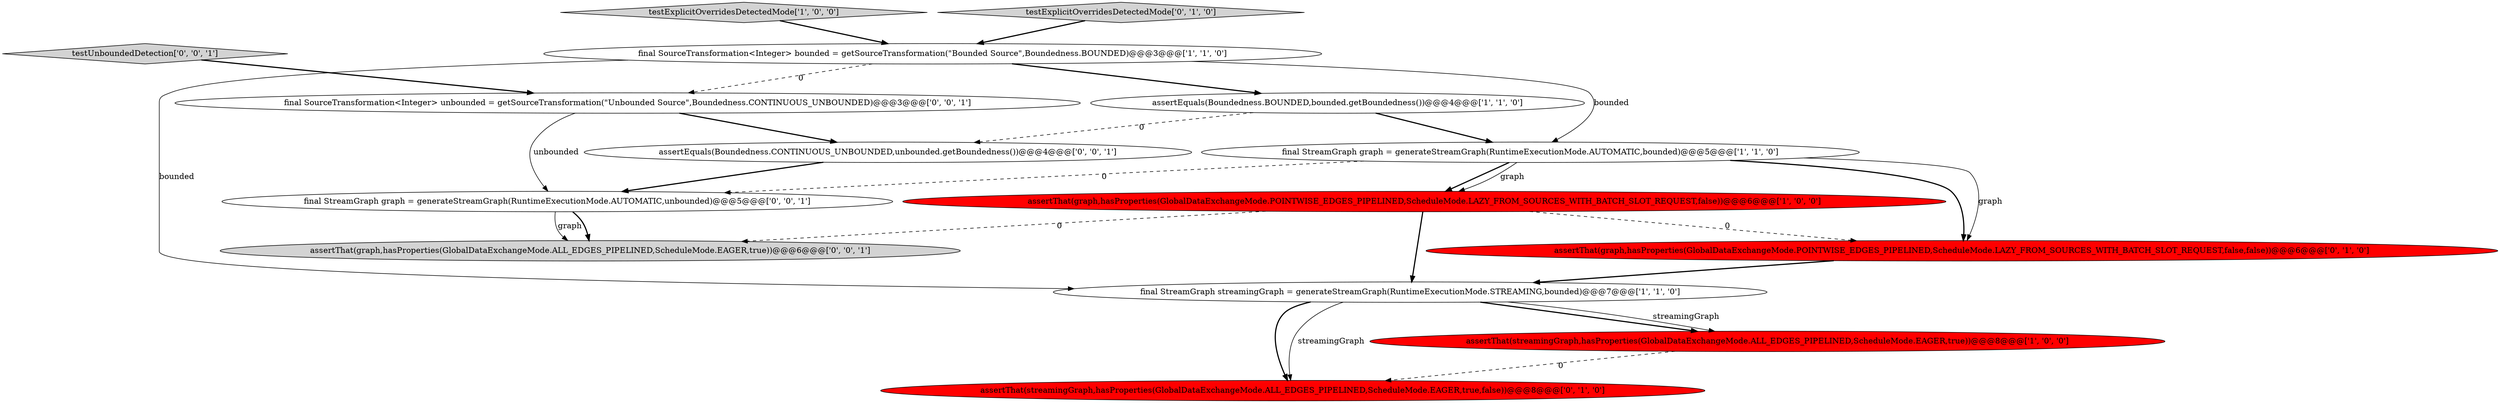 digraph {
13 [style = filled, label = "final SourceTransformation<Integer> unbounded = getSourceTransformation(\"Unbounded Source\",Boundedness.CONTINUOUS_UNBOUNDED)@@@3@@@['0', '0', '1']", fillcolor = white, shape = ellipse image = "AAA0AAABBB3BBB"];
1 [style = filled, label = "testExplicitOverridesDetectedMode['1', '0', '0']", fillcolor = lightgray, shape = diamond image = "AAA0AAABBB1BBB"];
7 [style = filled, label = "testExplicitOverridesDetectedMode['0', '1', '0']", fillcolor = lightgray, shape = diamond image = "AAA0AAABBB2BBB"];
9 [style = filled, label = "assertThat(streamingGraph,hasProperties(GlobalDataExchangeMode.ALL_EDGES_PIPELINED,ScheduleMode.EAGER,true,false))@@@8@@@['0', '1', '0']", fillcolor = red, shape = ellipse image = "AAA1AAABBB2BBB"];
10 [style = filled, label = "assertEquals(Boundedness.CONTINUOUS_UNBOUNDED,unbounded.getBoundedness())@@@4@@@['0', '0', '1']", fillcolor = white, shape = ellipse image = "AAA0AAABBB3BBB"];
11 [style = filled, label = "assertThat(graph,hasProperties(GlobalDataExchangeMode.ALL_EDGES_PIPELINED,ScheduleMode.EAGER,true))@@@6@@@['0', '0', '1']", fillcolor = lightgray, shape = ellipse image = "AAA0AAABBB3BBB"];
6 [style = filled, label = "final StreamGraph graph = generateStreamGraph(RuntimeExecutionMode.AUTOMATIC,bounded)@@@5@@@['1', '1', '0']", fillcolor = white, shape = ellipse image = "AAA0AAABBB1BBB"];
12 [style = filled, label = "testUnboundedDetection['0', '0', '1']", fillcolor = lightgray, shape = diamond image = "AAA0AAABBB3BBB"];
4 [style = filled, label = "final SourceTransformation<Integer> bounded = getSourceTransformation(\"Bounded Source\",Boundedness.BOUNDED)@@@3@@@['1', '1', '0']", fillcolor = white, shape = ellipse image = "AAA0AAABBB1BBB"];
5 [style = filled, label = "assertEquals(Boundedness.BOUNDED,bounded.getBoundedness())@@@4@@@['1', '1', '0']", fillcolor = white, shape = ellipse image = "AAA0AAABBB1BBB"];
8 [style = filled, label = "assertThat(graph,hasProperties(GlobalDataExchangeMode.POINTWISE_EDGES_PIPELINED,ScheduleMode.LAZY_FROM_SOURCES_WITH_BATCH_SLOT_REQUEST,false,false))@@@6@@@['0', '1', '0']", fillcolor = red, shape = ellipse image = "AAA1AAABBB2BBB"];
0 [style = filled, label = "final StreamGraph streamingGraph = generateStreamGraph(RuntimeExecutionMode.STREAMING,bounded)@@@7@@@['1', '1', '0']", fillcolor = white, shape = ellipse image = "AAA0AAABBB1BBB"];
3 [style = filled, label = "assertThat(streamingGraph,hasProperties(GlobalDataExchangeMode.ALL_EDGES_PIPELINED,ScheduleMode.EAGER,true))@@@8@@@['1', '0', '0']", fillcolor = red, shape = ellipse image = "AAA1AAABBB1BBB"];
14 [style = filled, label = "final StreamGraph graph = generateStreamGraph(RuntimeExecutionMode.AUTOMATIC,unbounded)@@@5@@@['0', '0', '1']", fillcolor = white, shape = ellipse image = "AAA0AAABBB3BBB"];
2 [style = filled, label = "assertThat(graph,hasProperties(GlobalDataExchangeMode.POINTWISE_EDGES_PIPELINED,ScheduleMode.LAZY_FROM_SOURCES_WITH_BATCH_SLOT_REQUEST,false))@@@6@@@['1', '0', '0']", fillcolor = red, shape = ellipse image = "AAA1AAABBB1BBB"];
0->3 [style = bold, label=""];
13->10 [style = bold, label=""];
1->4 [style = bold, label=""];
0->9 [style = bold, label=""];
10->14 [style = bold, label=""];
7->4 [style = bold, label=""];
6->14 [style = dashed, label="0"];
2->8 [style = dashed, label="0"];
6->2 [style = bold, label=""];
8->0 [style = bold, label=""];
12->13 [style = bold, label=""];
4->6 [style = solid, label="bounded"];
4->0 [style = solid, label="bounded"];
6->2 [style = solid, label="graph"];
0->3 [style = solid, label="streamingGraph"];
2->0 [style = bold, label=""];
6->8 [style = solid, label="graph"];
5->6 [style = bold, label=""];
5->10 [style = dashed, label="0"];
3->9 [style = dashed, label="0"];
13->14 [style = solid, label="unbounded"];
0->9 [style = solid, label="streamingGraph"];
6->8 [style = bold, label=""];
2->11 [style = dashed, label="0"];
14->11 [style = solid, label="graph"];
4->13 [style = dashed, label="0"];
14->11 [style = bold, label=""];
4->5 [style = bold, label=""];
}
